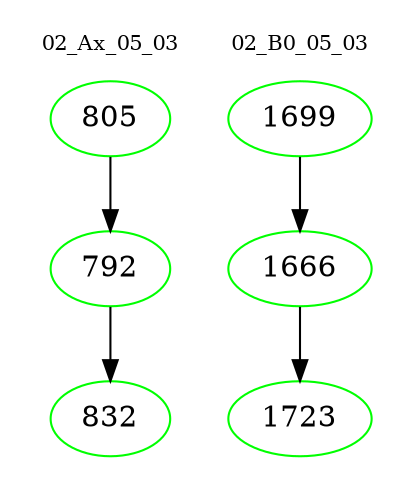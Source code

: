digraph{
subgraph cluster_0 {
color = white
label = "02_Ax_05_03";
fontsize=10;
T0_805 [label="805", color="green"]
T0_805 -> T0_792 [color="black"]
T0_792 [label="792", color="green"]
T0_792 -> T0_832 [color="black"]
T0_832 [label="832", color="green"]
}
subgraph cluster_1 {
color = white
label = "02_B0_05_03";
fontsize=10;
T1_1699 [label="1699", color="green"]
T1_1699 -> T1_1666 [color="black"]
T1_1666 [label="1666", color="green"]
T1_1666 -> T1_1723 [color="black"]
T1_1723 [label="1723", color="green"]
}
}

